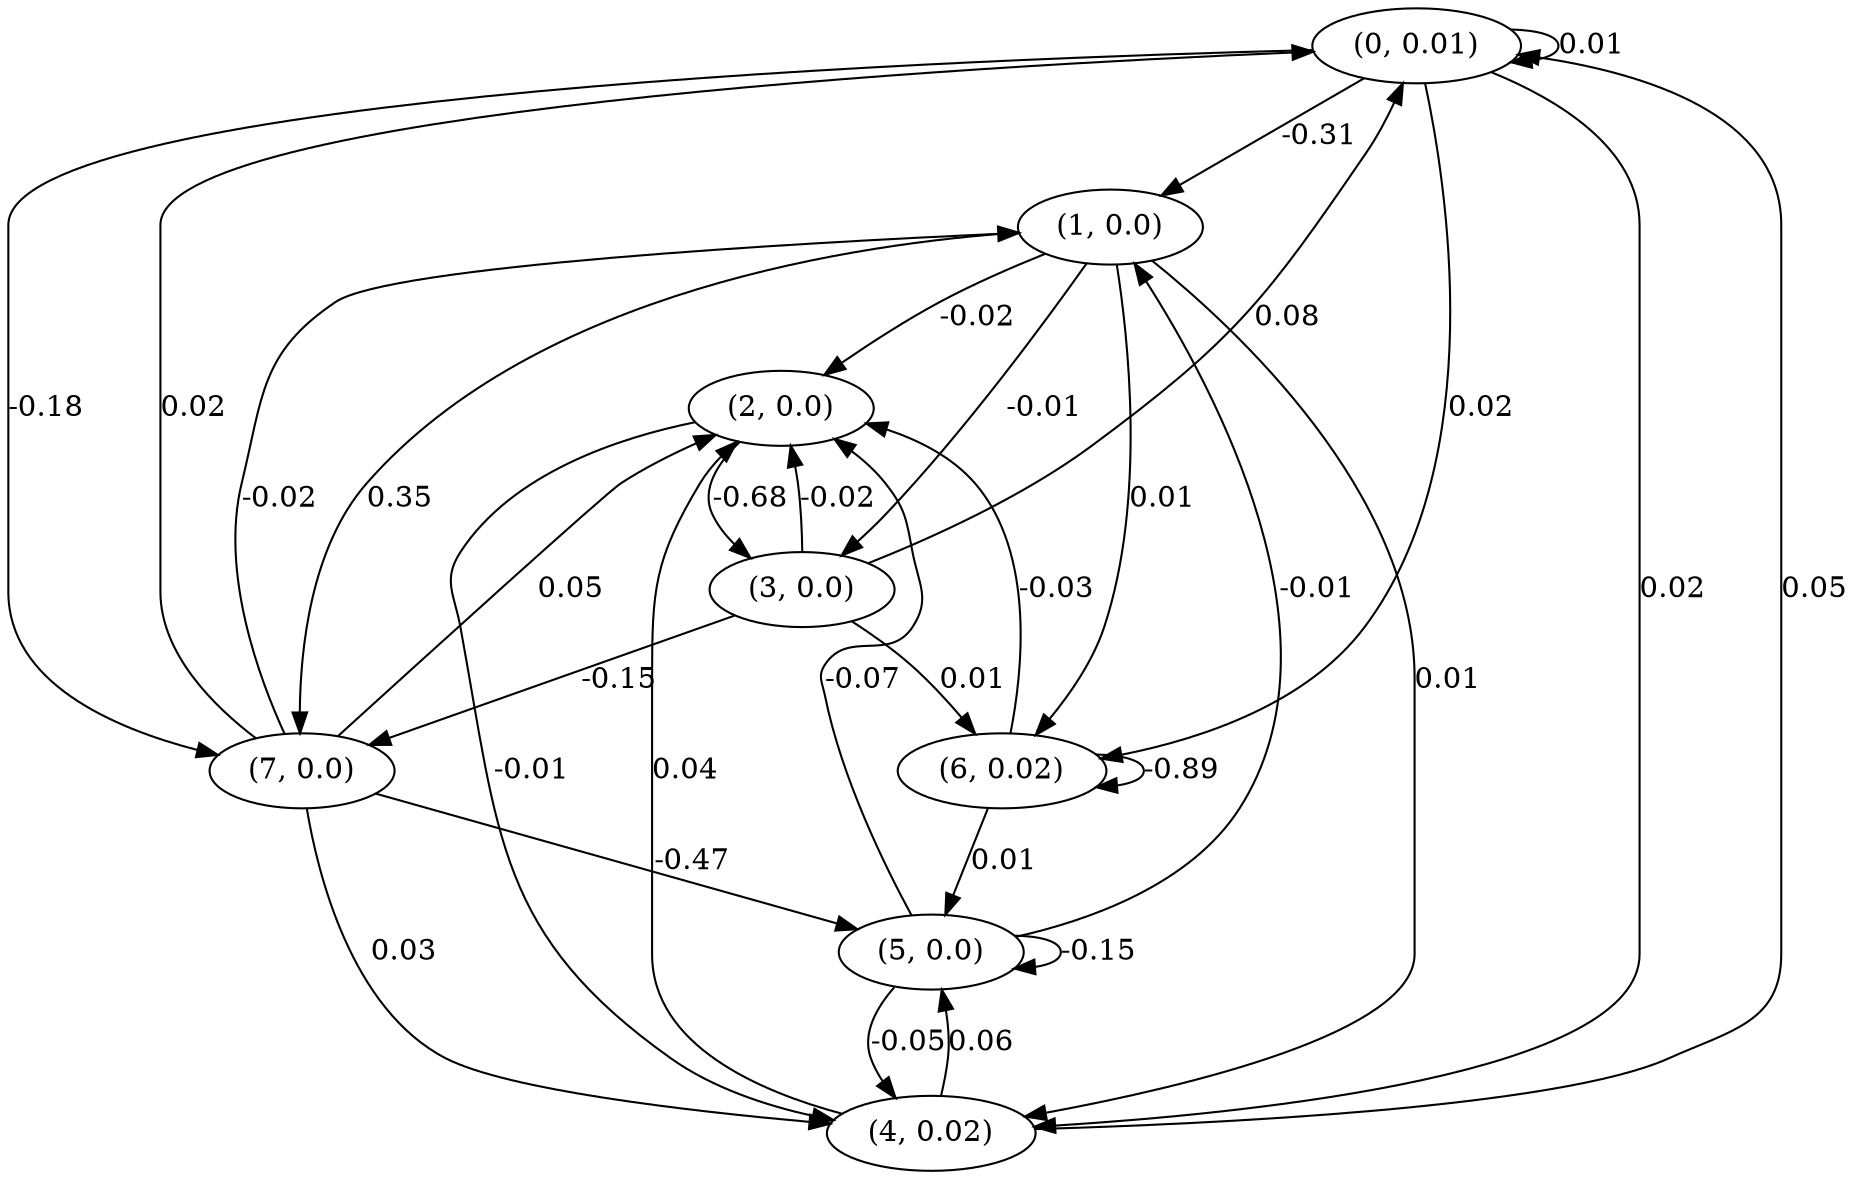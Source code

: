 digraph {
    0 [ label = "(0, 0.01)" ]
    1 [ label = "(1, 0.0)" ]
    2 [ label = "(2, 0.0)" ]
    3 [ label = "(3, 0.0)" ]
    4 [ label = "(4, 0.02)" ]
    5 [ label = "(5, 0.0)" ]
    6 [ label = "(6, 0.02)" ]
    7 [ label = "(7, 0.0)" ]
    0 -> 0 [ label = "0.01" ]
    5 -> 5 [ label = "-0.15" ]
    6 -> 6 [ label = "-0.89" ]
    3 -> 0 [ label = "0.08" ]
    4 -> 0 [ label = "0.05" ]
    7 -> 0 [ label = "0.02" ]
    0 -> 1 [ label = "-0.31" ]
    5 -> 1 [ label = "-0.01" ]
    7 -> 1 [ label = "-0.02" ]
    1 -> 2 [ label = "-0.02" ]
    3 -> 2 [ label = "-0.02" ]
    4 -> 2 [ label = "0.04" ]
    5 -> 2 [ label = "-0.07" ]
    6 -> 2 [ label = "-0.03" ]
    7 -> 2 [ label = "0.05" ]
    1 -> 3 [ label = "-0.01" ]
    2 -> 3 [ label = "-0.68" ]
    0 -> 4 [ label = "0.02" ]
    1 -> 4 [ label = "0.01" ]
    2 -> 4 [ label = "-0.01" ]
    5 -> 4 [ label = "-0.05" ]
    7 -> 4 [ label = "0.03" ]
    4 -> 5 [ label = "0.06" ]
    6 -> 5 [ label = "0.01" ]
    7 -> 5 [ label = "-0.47" ]
    0 -> 6 [ label = "0.02" ]
    1 -> 6 [ label = "0.01" ]
    3 -> 6 [ label = "0.01" ]
    0 -> 7 [ label = "-0.18" ]
    1 -> 7 [ label = "0.35" ]
    3 -> 7 [ label = "-0.15" ]
}

